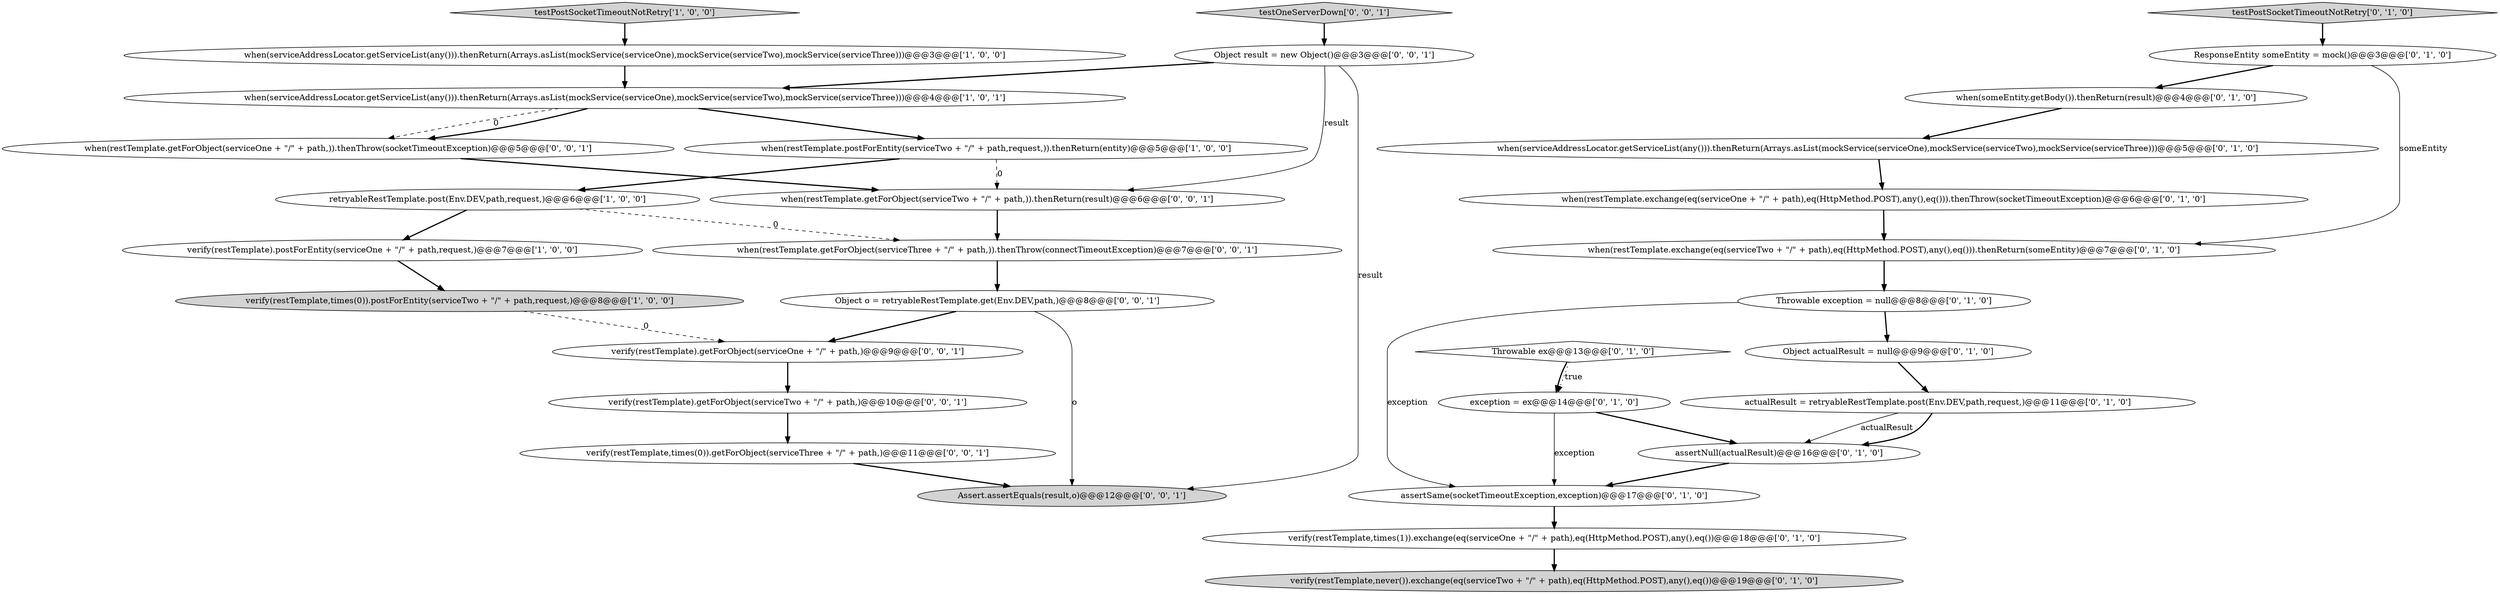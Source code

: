digraph {
29 [style = filled, label = "verify(restTemplate).getForObject(serviceOne + \"/\" + path,)@@@9@@@['0', '0', '1']", fillcolor = white, shape = ellipse image = "AAA0AAABBB3BBB"];
25 [style = filled, label = "when(restTemplate.getForObject(serviceTwo + \"/\" + path,)).thenReturn(result)@@@6@@@['0', '0', '1']", fillcolor = white, shape = ellipse image = "AAA0AAABBB3BBB"];
1 [style = filled, label = "when(serviceAddressLocator.getServiceList(any())).thenReturn(Arrays.asList(mockService(serviceOne),mockService(serviceTwo),mockService(serviceThree)))@@@3@@@['1', '0', '0']", fillcolor = white, shape = ellipse image = "AAA0AAABBB1BBB"];
19 [style = filled, label = "when(someEntity.getBody()).thenReturn(result)@@@4@@@['0', '1', '0']", fillcolor = white, shape = ellipse image = "AAA0AAABBB2BBB"];
2 [style = filled, label = "verify(restTemplate).postForEntity(serviceOne + \"/\" + path,request,)@@@7@@@['1', '0', '0']", fillcolor = white, shape = ellipse image = "AAA0AAABBB1BBB"];
24 [style = filled, label = "when(restTemplate.getForObject(serviceOne + \"/\" + path,)).thenThrow(socketTimeoutException)@@@5@@@['0', '0', '1']", fillcolor = white, shape = ellipse image = "AAA0AAABBB3BBB"];
31 [style = filled, label = "verify(restTemplate,times(0)).getForObject(serviceThree + \"/\" + path,)@@@11@@@['0', '0', '1']", fillcolor = white, shape = ellipse image = "AAA0AAABBB3BBB"];
30 [style = filled, label = "testOneServerDown['0', '0', '1']", fillcolor = lightgray, shape = diamond image = "AAA0AAABBB3BBB"];
12 [style = filled, label = "exception = ex@@@14@@@['0', '1', '0']", fillcolor = white, shape = ellipse image = "AAA1AAABBB2BBB"];
26 [style = filled, label = "Object o = retryableRestTemplate.get(Env.DEV,path,)@@@8@@@['0', '0', '1']", fillcolor = white, shape = ellipse image = "AAA0AAABBB3BBB"];
16 [style = filled, label = "ResponseEntity someEntity = mock()@@@3@@@['0', '1', '0']", fillcolor = white, shape = ellipse image = "AAA0AAABBB2BBB"];
13 [style = filled, label = "verify(restTemplate,never()).exchange(eq(serviceTwo + \"/\" + path),eq(HttpMethod.POST),any(),eq())@@@19@@@['0', '1', '0']", fillcolor = lightgray, shape = ellipse image = "AAA1AAABBB2BBB"];
4 [style = filled, label = "verify(restTemplate,times(0)).postForEntity(serviceTwo + \"/\" + path,request,)@@@8@@@['1', '0', '0']", fillcolor = lightgray, shape = ellipse image = "AAA0AAABBB1BBB"];
15 [style = filled, label = "testPostSocketTimeoutNotRetry['0', '1', '0']", fillcolor = lightgray, shape = diamond image = "AAA0AAABBB2BBB"];
10 [style = filled, label = "Throwable exception = null@@@8@@@['0', '1', '0']", fillcolor = white, shape = ellipse image = "AAA0AAABBB2BBB"];
9 [style = filled, label = "assertNull(actualResult)@@@16@@@['0', '1', '0']", fillcolor = white, shape = ellipse image = "AAA1AAABBB2BBB"];
6 [style = filled, label = "when(serviceAddressLocator.getServiceList(any())).thenReturn(Arrays.asList(mockService(serviceOne),mockService(serviceTwo),mockService(serviceThree)))@@@4@@@['1', '0', '1']", fillcolor = white, shape = ellipse image = "AAA0AAABBB1BBB"];
23 [style = filled, label = "verify(restTemplate).getForObject(serviceTwo + \"/\" + path,)@@@10@@@['0', '0', '1']", fillcolor = white, shape = ellipse image = "AAA0AAABBB3BBB"];
20 [style = filled, label = "assertSame(socketTimeoutException,exception)@@@17@@@['0', '1', '0']", fillcolor = white, shape = ellipse image = "AAA1AAABBB2BBB"];
28 [style = filled, label = "Assert.assertEquals(result,o)@@@12@@@['0', '0', '1']", fillcolor = lightgray, shape = ellipse image = "AAA0AAABBB3BBB"];
8 [style = filled, label = "when(restTemplate.exchange(eq(serviceTwo + \"/\" + path),eq(HttpMethod.POST),any(),eq())).thenReturn(someEntity)@@@7@@@['0', '1', '0']", fillcolor = white, shape = ellipse image = "AAA0AAABBB2BBB"];
17 [style = filled, label = "Throwable ex@@@13@@@['0', '1', '0']", fillcolor = white, shape = diamond image = "AAA1AAABBB2BBB"];
22 [style = filled, label = "Object result = new Object()@@@3@@@['0', '0', '1']", fillcolor = white, shape = ellipse image = "AAA0AAABBB3BBB"];
3 [style = filled, label = "retryableRestTemplate.post(Env.DEV,path,request,)@@@6@@@['1', '0', '0']", fillcolor = white, shape = ellipse image = "AAA0AAABBB1BBB"];
14 [style = filled, label = "Object actualResult = null@@@9@@@['0', '1', '0']", fillcolor = white, shape = ellipse image = "AAA1AAABBB2BBB"];
11 [style = filled, label = "actualResult = retryableRestTemplate.post(Env.DEV,path,request,)@@@11@@@['0', '1', '0']", fillcolor = white, shape = ellipse image = "AAA1AAABBB2BBB"];
5 [style = filled, label = "testPostSocketTimeoutNotRetry['1', '0', '0']", fillcolor = lightgray, shape = diamond image = "AAA0AAABBB1BBB"];
0 [style = filled, label = "when(restTemplate.postForEntity(serviceTwo + \"/\" + path,request,)).thenReturn(entity)@@@5@@@['1', '0', '0']", fillcolor = white, shape = ellipse image = "AAA0AAABBB1BBB"];
21 [style = filled, label = "verify(restTemplate,times(1)).exchange(eq(serviceOne + \"/\" + path),eq(HttpMethod.POST),any(),eq())@@@18@@@['0', '1', '0']", fillcolor = white, shape = ellipse image = "AAA1AAABBB2BBB"];
27 [style = filled, label = "when(restTemplate.getForObject(serviceThree + \"/\" + path,)).thenThrow(connectTimeoutException)@@@7@@@['0', '0', '1']", fillcolor = white, shape = ellipse image = "AAA0AAABBB3BBB"];
18 [style = filled, label = "when(serviceAddressLocator.getServiceList(any())).thenReturn(Arrays.asList(mockService(serviceOne),mockService(serviceTwo),mockService(serviceThree)))@@@5@@@['0', '1', '0']", fillcolor = white, shape = ellipse image = "AAA0AAABBB2BBB"];
7 [style = filled, label = "when(restTemplate.exchange(eq(serviceOne + \"/\" + path),eq(HttpMethod.POST),any(),eq())).thenThrow(socketTimeoutException)@@@6@@@['0', '1', '0']", fillcolor = white, shape = ellipse image = "AAA0AAABBB2BBB"];
4->29 [style = dashed, label="0"];
7->8 [style = bold, label=""];
2->4 [style = bold, label=""];
26->28 [style = solid, label="o"];
12->20 [style = solid, label="exception"];
3->2 [style = bold, label=""];
22->6 [style = bold, label=""];
11->9 [style = solid, label="actualResult"];
9->20 [style = bold, label=""];
16->19 [style = bold, label=""];
6->0 [style = bold, label=""];
5->1 [style = bold, label=""];
10->20 [style = solid, label="exception"];
3->27 [style = dashed, label="0"];
30->22 [style = bold, label=""];
11->9 [style = bold, label=""];
17->12 [style = bold, label=""];
6->24 [style = bold, label=""];
0->3 [style = bold, label=""];
14->11 [style = bold, label=""];
1->6 [style = bold, label=""];
22->25 [style = solid, label="result"];
29->23 [style = bold, label=""];
22->28 [style = solid, label="result"];
16->8 [style = solid, label="someEntity"];
23->31 [style = bold, label=""];
12->9 [style = bold, label=""];
0->25 [style = dashed, label="0"];
20->21 [style = bold, label=""];
17->12 [style = dotted, label="true"];
27->26 [style = bold, label=""];
6->24 [style = dashed, label="0"];
15->16 [style = bold, label=""];
24->25 [style = bold, label=""];
25->27 [style = bold, label=""];
31->28 [style = bold, label=""];
19->18 [style = bold, label=""];
10->14 [style = bold, label=""];
8->10 [style = bold, label=""];
26->29 [style = bold, label=""];
21->13 [style = bold, label=""];
18->7 [style = bold, label=""];
}
